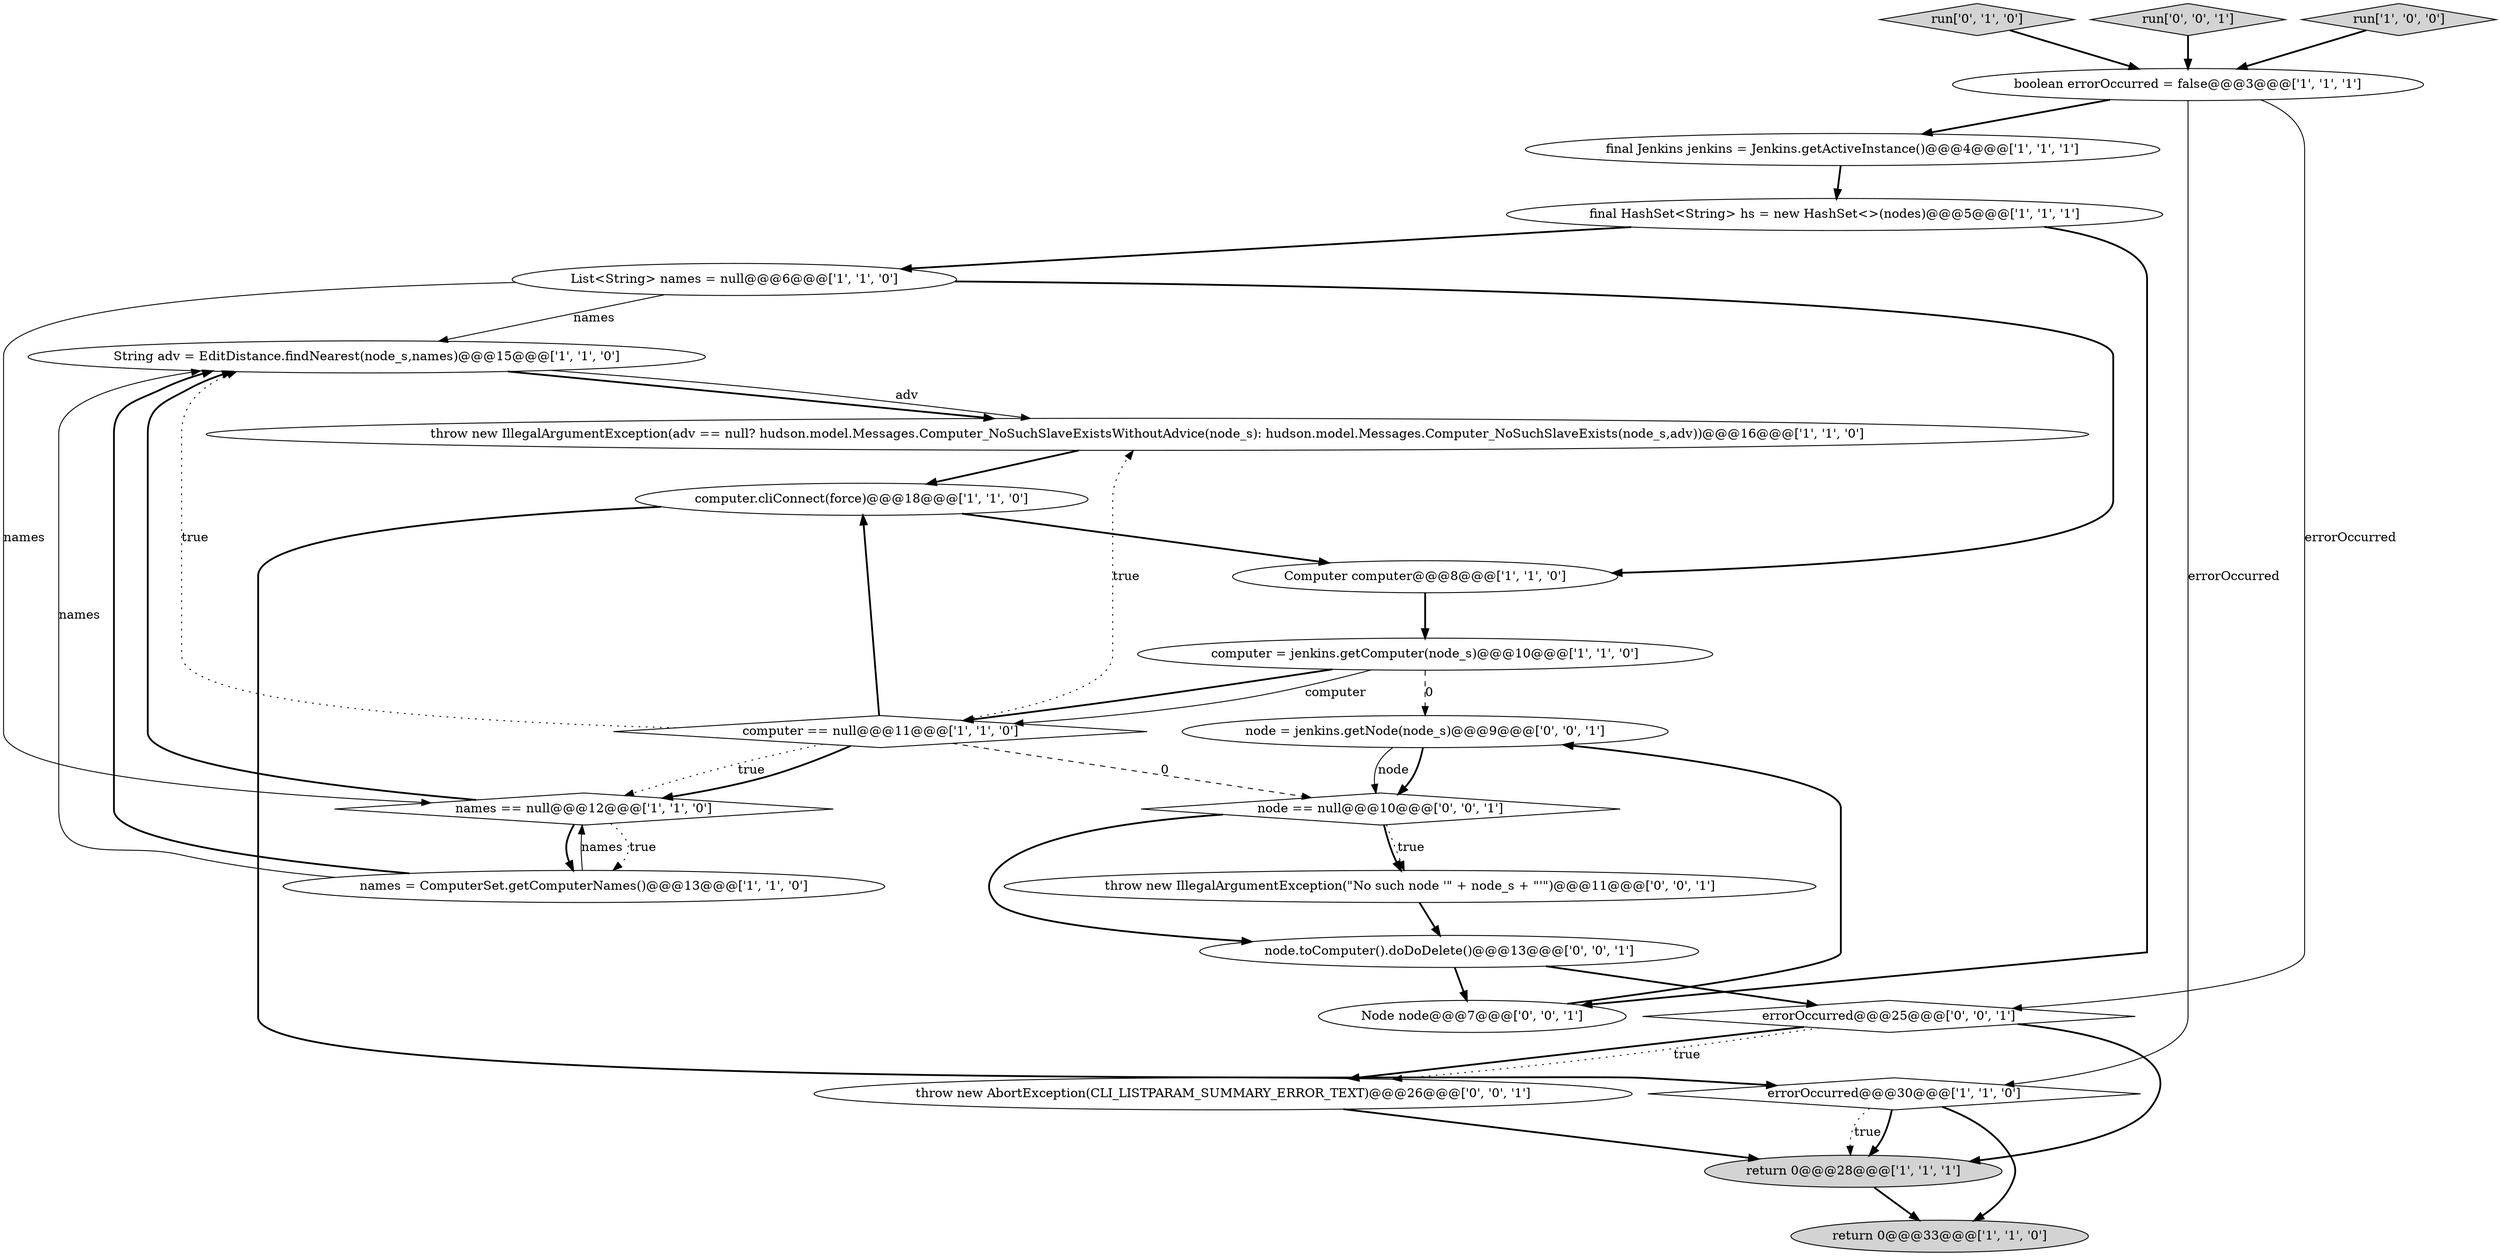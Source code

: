 digraph {
20 [style = filled, label = "node = jenkins.getNode(node_s)@@@9@@@['0', '0', '1']", fillcolor = white, shape = ellipse image = "AAA0AAABBB3BBB"];
17 [style = filled, label = "throw new AbortException(CLI_LISTPARAM_SUMMARY_ERROR_TEXT)@@@26@@@['0', '0', '1']", fillcolor = white, shape = ellipse image = "AAA0AAABBB3BBB"];
10 [style = filled, label = "String adv = EditDistance.findNearest(node_s,names)@@@15@@@['1', '1', '0']", fillcolor = white, shape = ellipse image = "AAA0AAABBB1BBB"];
9 [style = filled, label = "final Jenkins jenkins = Jenkins.getActiveInstance()@@@4@@@['1', '1', '1']", fillcolor = white, shape = ellipse image = "AAA0AAABBB1BBB"];
19 [style = filled, label = "throw new IllegalArgumentException(\"No such node '\" + node_s + \"'\")@@@11@@@['0', '0', '1']", fillcolor = white, shape = ellipse image = "AAA0AAABBB3BBB"];
5 [style = filled, label = "return 0@@@28@@@['1', '1', '1']", fillcolor = lightgray, shape = ellipse image = "AAA0AAABBB1BBB"];
8 [style = filled, label = "computer.cliConnect(force)@@@18@@@['1', '1', '0']", fillcolor = white, shape = ellipse image = "AAA0AAABBB1BBB"];
0 [style = filled, label = "boolean errorOccurred = false@@@3@@@['1', '1', '1']", fillcolor = white, shape = ellipse image = "AAA0AAABBB1BBB"];
11 [style = filled, label = "List<String> names = null@@@6@@@['1', '1', '0']", fillcolor = white, shape = ellipse image = "AAA0AAABBB1BBB"];
24 [style = filled, label = "Node node@@@7@@@['0', '0', '1']", fillcolor = white, shape = ellipse image = "AAA0AAABBB3BBB"];
21 [style = filled, label = "node == null@@@10@@@['0', '0', '1']", fillcolor = white, shape = diamond image = "AAA0AAABBB3BBB"];
4 [style = filled, label = "names = ComputerSet.getComputerNames()@@@13@@@['1', '1', '0']", fillcolor = white, shape = ellipse image = "AAA0AAABBB1BBB"];
7 [style = filled, label = "names == null@@@12@@@['1', '1', '0']", fillcolor = white, shape = diamond image = "AAA0AAABBB1BBB"];
14 [style = filled, label = "return 0@@@33@@@['1', '1', '0']", fillcolor = lightgray, shape = ellipse image = "AAA0AAABBB1BBB"];
22 [style = filled, label = "errorOccurred@@@25@@@['0', '0', '1']", fillcolor = white, shape = diamond image = "AAA0AAABBB3BBB"];
12 [style = filled, label = "Computer computer@@@8@@@['1', '1', '0']", fillcolor = white, shape = ellipse image = "AAA0AAABBB1BBB"];
18 [style = filled, label = "node.toComputer().doDoDelete()@@@13@@@['0', '0', '1']", fillcolor = white, shape = ellipse image = "AAA0AAABBB3BBB"];
1 [style = filled, label = "computer = jenkins.getComputer(node_s)@@@10@@@['1', '1', '0']", fillcolor = white, shape = ellipse image = "AAA0AAABBB1BBB"];
16 [style = filled, label = "run['0', '1', '0']", fillcolor = lightgray, shape = diamond image = "AAA0AAABBB2BBB"];
3 [style = filled, label = "throw new IllegalArgumentException(adv == null? hudson.model.Messages.Computer_NoSuchSlaveExistsWithoutAdvice(node_s): hudson.model.Messages.Computer_NoSuchSlaveExists(node_s,adv))@@@16@@@['1', '1', '0']", fillcolor = white, shape = ellipse image = "AAA0AAABBB1BBB"];
23 [style = filled, label = "run['0', '0', '1']", fillcolor = lightgray, shape = diamond image = "AAA0AAABBB3BBB"];
6 [style = filled, label = "computer == null@@@11@@@['1', '1', '0']", fillcolor = white, shape = diamond image = "AAA0AAABBB1BBB"];
13 [style = filled, label = "errorOccurred@@@30@@@['1', '1', '0']", fillcolor = white, shape = diamond image = "AAA0AAABBB1BBB"];
2 [style = filled, label = "run['1', '0', '0']", fillcolor = lightgray, shape = diamond image = "AAA0AAABBB1BBB"];
15 [style = filled, label = "final HashSet<String> hs = new HashSet<>(nodes)@@@5@@@['1', '1', '1']", fillcolor = white, shape = ellipse image = "AAA0AAABBB1BBB"];
4->10 [style = bold, label=""];
6->21 [style = dashed, label="0"];
0->22 [style = solid, label="errorOccurred"];
17->5 [style = bold, label=""];
0->9 [style = bold, label=""];
16->0 [style = bold, label=""];
19->18 [style = bold, label=""];
18->24 [style = bold, label=""];
21->19 [style = bold, label=""];
1->6 [style = solid, label="computer"];
7->10 [style = bold, label=""];
10->3 [style = bold, label=""];
13->5 [style = dotted, label="true"];
11->12 [style = bold, label=""];
7->4 [style = bold, label=""];
5->14 [style = bold, label=""];
0->13 [style = solid, label="errorOccurred"];
12->1 [style = bold, label=""];
23->0 [style = bold, label=""];
4->10 [style = solid, label="names"];
22->5 [style = bold, label=""];
21->18 [style = bold, label=""];
24->20 [style = bold, label=""];
20->21 [style = bold, label=""];
11->7 [style = solid, label="names"];
6->10 [style = dotted, label="true"];
1->20 [style = dashed, label="0"];
2->0 [style = bold, label=""];
1->6 [style = bold, label=""];
18->22 [style = bold, label=""];
15->11 [style = bold, label=""];
9->15 [style = bold, label=""];
3->8 [style = bold, label=""];
15->24 [style = bold, label=""];
21->19 [style = dotted, label="true"];
6->8 [style = bold, label=""];
7->4 [style = dotted, label="true"];
10->3 [style = solid, label="adv"];
13->5 [style = bold, label=""];
6->7 [style = dotted, label="true"];
22->17 [style = bold, label=""];
20->21 [style = solid, label="node"];
22->17 [style = dotted, label="true"];
11->10 [style = solid, label="names"];
6->7 [style = bold, label=""];
6->3 [style = dotted, label="true"];
13->14 [style = bold, label=""];
8->12 [style = bold, label=""];
4->7 [style = solid, label="names"];
8->13 [style = bold, label=""];
}
